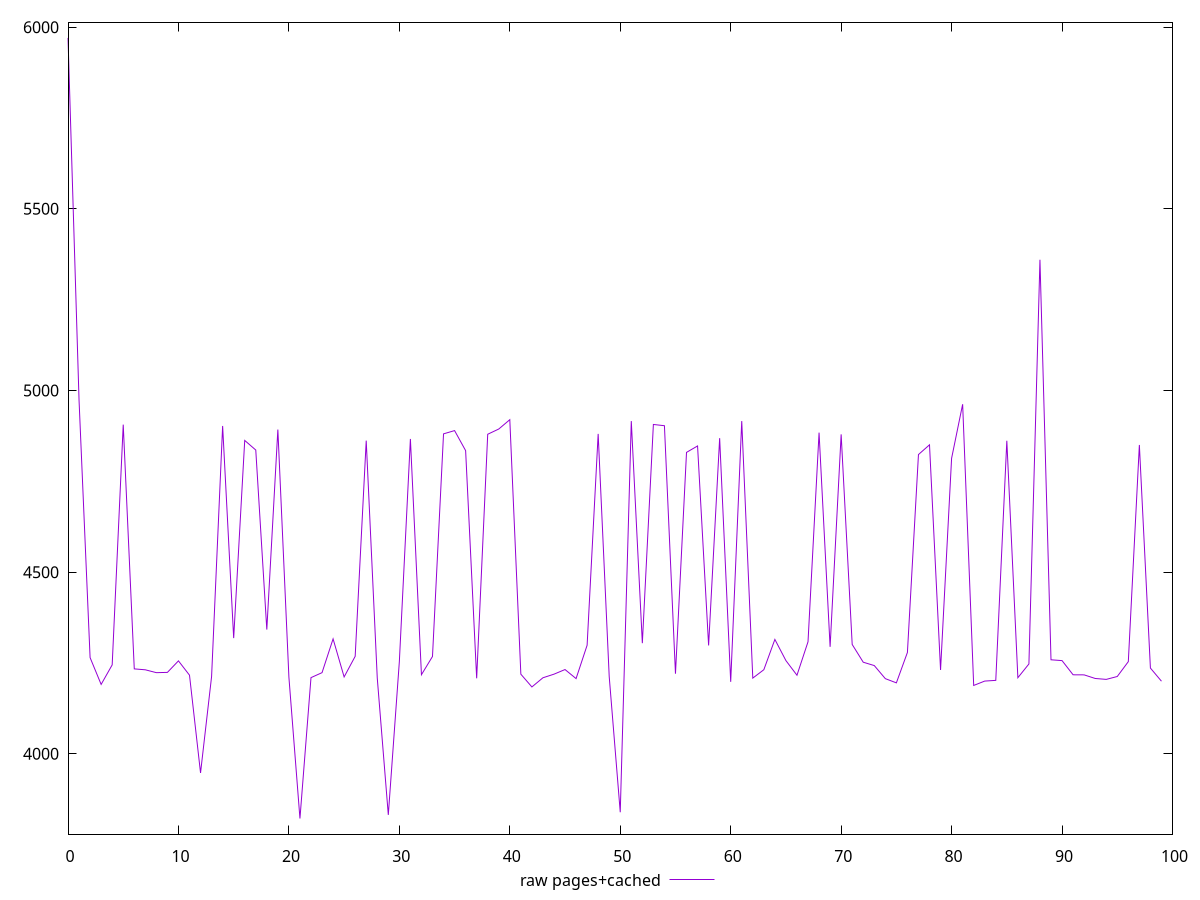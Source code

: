 $_rawPagesCached <<EOF
5970.435232042276
4972.895591524895
4264.719157193222
4190.936638610734
4244.735360496362
4906.058899402122
4233.718942904435
4231.194149902219
4223.322802560729
4224.062230503212
4255.754015675033
4216.357575270928
3947.3168313515407
4212.679970099852
4902.313106365638
4318.451115761339
4862.512084479876
4836.07253019346
4341.840778211892
4892.40786794506
4210.920629423165
3821.844476248242
4209.637783199602
4223.3367213360625
4316.2868360865405
4211.562669605385
4268.258561736659
4861.89535776572
4208.3504273183
3831.7351896084165
4254.065805774635
4866.527399902626
4217.696719477838
4267.85241646919
4880.604427723683
4889.577547088208
4834.433666919968
4207.82098320008
4879.514959243578
4893.908351578475
4919.585885817824
4219.136385826412
4184.003489715148
4209.264174677397
4219.157338872105
4231.883675872009
4206.97866420872
4298.787034446397
4880.46260099175
4212.739711632657
3839.180104685109
4915.748638472069
4304.506793649161
4906.468081364181
4903.0176268150635
4220.472869747931
4829.606812965692
4847.307680068109
4298.28552080858
4868.838474053534
4197.964879110318
4915.817903798931
4208.3488160768575
4231.390482376719
4314.757830559898
4256.480555395788
4216.256657708311
4308.275004984938
4883.989125013477
4294.33012886047
4879.204421600876
4300.904360958739
4252.06521943161
4242.826458919097
4206.8320462383235
4195.250908835219
4278.934235170501
4823.654082347755
4850.426888652693
4230.720545689264
4813.2842699091425
4962.09221300526
4188.103756266339
4200.148488297082
4202.090911927798
4861.555015209627
4209.402284703607
4247.262439248791
5359.801955741483
4258.730904804696
4256.483195395512
4217.452404909555
4217.214373872295
4207.33031379694
4204.803269257375
4212.757519311349
4253.670062417001
4850.004235590512
4235.994194432992
4199.819840541425
EOF
set key outside below
set terminal pngcairo
set output "report_00005_2020-11-02T22-26-11.212Z/speed-index/pages+cached//raw.png"
set yrange [3778.872661132361:6013.407047158156]
plot $_rawPagesCached title "raw pages+cached" with line ,